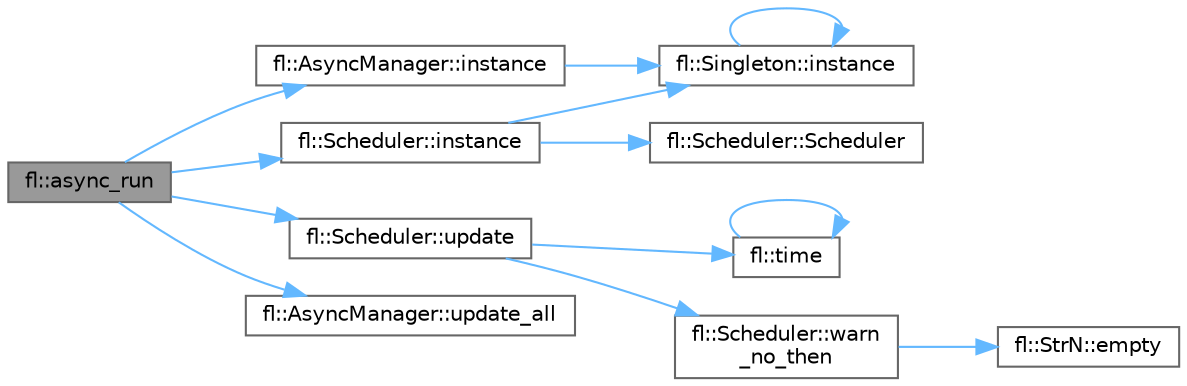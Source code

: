 digraph "fl::async_run"
{
 // INTERACTIVE_SVG=YES
 // LATEX_PDF_SIZE
  bgcolor="transparent";
  edge [fontname=Helvetica,fontsize=10,labelfontname=Helvetica,labelfontsize=10];
  node [fontname=Helvetica,fontsize=10,shape=box,height=0.2,width=0.4];
  rankdir="LR";
  Node1 [id="Node000001",label="fl::async_run",height=0.2,width=0.4,color="gray40", fillcolor="grey60", style="filled", fontcolor="black",tooltip="Run all registered async tasks once."];
  Node1 -> Node2 [id="edge1_Node000001_Node000002",color="steelblue1",style="solid",tooltip=" "];
  Node2 [id="Node000002",label="fl::AsyncManager::instance",height=0.2,width=0.4,color="grey40", fillcolor="white", style="filled",URL="$d2/d14/classfl_1_1_async_manager_aa67fcf70428a30d47b64dd5fbbcde94e.html#aa67fcf70428a30d47b64dd5fbbcde94e",tooltip=" "];
  Node2 -> Node3 [id="edge2_Node000002_Node000003",color="steelblue1",style="solid",tooltip=" "];
  Node3 [id="Node000003",label="fl::Singleton::instance",height=0.2,width=0.4,color="grey40", fillcolor="white", style="filled",URL="$d9/d5b/classfl_1_1_singleton_a7e65fe8dee6b2a23a8b6138fa2c274cb.html#a7e65fe8dee6b2a23a8b6138fa2c274cb",tooltip=" "];
  Node3 -> Node3 [id="edge3_Node000003_Node000003",color="steelblue1",style="solid",tooltip=" "];
  Node1 -> Node4 [id="edge4_Node000001_Node000004",color="steelblue1",style="solid",tooltip=" "];
  Node4 [id="Node000004",label="fl::Scheduler::instance",height=0.2,width=0.4,color="grey40", fillcolor="white", style="filled",URL="$d0/d38/classfl_1_1_scheduler_a577f4a5d9194b1cd35a1619922be54a9.html#a577f4a5d9194b1cd35a1619922be54a9",tooltip=" "];
  Node4 -> Node5 [id="edge5_Node000004_Node000005",color="steelblue1",style="solid",tooltip=" "];
  Node5 [id="Node000005",label="fl::Scheduler::Scheduler",height=0.2,width=0.4,color="grey40", fillcolor="white", style="filled",URL="$d0/d38/classfl_1_1_scheduler_a61065175c8f5196ba6a3b6b17550a957.html#a61065175c8f5196ba6a3b6b17550a957",tooltip=" "];
  Node4 -> Node3 [id="edge6_Node000004_Node000003",color="steelblue1",style="solid",tooltip=" "];
  Node1 -> Node6 [id="edge7_Node000001_Node000006",color="steelblue1",style="solid",tooltip=" "];
  Node6 [id="Node000006",label="fl::Scheduler::update",height=0.2,width=0.4,color="grey40", fillcolor="white", style="filled",URL="$d0/d38/classfl_1_1_scheduler_a782395f7e7cffb76da30963eae28b5ea.html#a782395f7e7cffb76da30963eae28b5ea",tooltip=" "];
  Node6 -> Node7 [id="edge8_Node000006_Node000007",color="steelblue1",style="solid",tooltip=" "];
  Node7 [id="Node000007",label="fl::time",height=0.2,width=0.4,color="grey40", fillcolor="white", style="filled",URL="$d4/d36/namespacefl_a6e552aa2e05110d18704374c274dec78.html#a6e552aa2e05110d18704374c274dec78",tooltip="Universal millisecond timer - returns milliseconds since system startup."];
  Node7 -> Node7 [id="edge9_Node000007_Node000007",color="steelblue1",style="solid",tooltip=" "];
  Node6 -> Node8 [id="edge10_Node000006_Node000008",color="steelblue1",style="solid",tooltip=" "];
  Node8 [id="Node000008",label="fl::Scheduler::warn\l_no_then",height=0.2,width=0.4,color="grey40", fillcolor="white", style="filled",URL="$d0/d38/classfl_1_1_scheduler_ae0784a6791703cf31f49f6ed6e8f664a.html#ae0784a6791703cf31f49f6ed6e8f664a",tooltip=" "];
  Node8 -> Node9 [id="edge11_Node000008_Node000009",color="steelblue1",style="solid",tooltip=" "];
  Node9 [id="Node000009",label="fl::StrN::empty",height=0.2,width=0.4,color="grey40", fillcolor="white", style="filled",URL="$dc/d96/classfl_1_1_str_n_a1e1d92d46d9311b6cb1fc94170bc8d6b.html#a1e1d92d46d9311b6cb1fc94170bc8d6b",tooltip=" "];
  Node1 -> Node10 [id="edge12_Node000001_Node000010",color="steelblue1",style="solid",tooltip=" "];
  Node10 [id="Node000010",label="fl::AsyncManager::update_all",height=0.2,width=0.4,color="grey40", fillcolor="white", style="filled",URL="$d2/d14/classfl_1_1_async_manager_aaa7cd3caf421514d33f889a8327b1c75.html#aaa7cd3caf421514d33f889a8327b1c75",tooltip="Update all registered async runners."];
}
